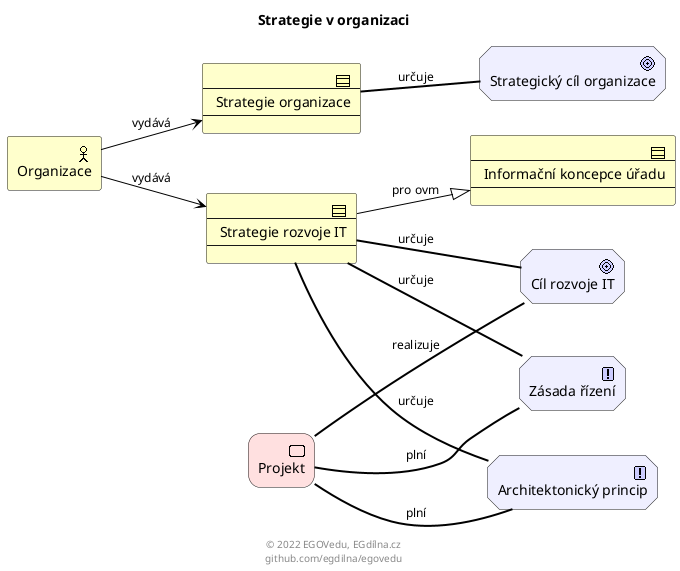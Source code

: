 @startuml
title Strategie v organizaci
footer 
© 2022 EGOVedu, EGdílna.cz
github.com/egdilna/egovedu
end footer
!include <archimate/archimate>
left to right direction
Business_Actor(metamodelorganizace, "Organizace") 
Business_Contract(metamodelbyzstrategie, "Strategie organizace") 
Business_Contract(metamodelitstrategie, "Strategie rozvoje IT") 
Business_Contract(metamodelikovs, "Informační koncepce úřadu") 
Motivation_Goal(metamodelbyzstratcil, "Strategický cíl organizace") 
Motivation_Goal(metamodelitcil, "Cíl rozvoje IT") 
Motivation_Principle(metamodelprincip, "Architektonický princip") 
Motivation_Principle(metamodelzasada, "Zásada řízení") 
Implementation_WorkPackage(metamodelprojekt, "Projekt") 
Rel_Serving(metamodelorganizace, metamodelbyzstrategie, vydává)
Rel_Serving(metamodelorganizace, metamodelitstrategie, vydává)
Rel_Specialization(metamodelitstrategie, metamodelikovs, "pro ovm")
Rel_Association(metamodelbyzstrategie, metamodelbyzstratcil, určuje)
Rel_Association(metamodelitstrategie, metamodelitcil, určuje)
Rel_Association(metamodelitstrategie, metamodelprincip, určuje)
Rel_Association(metamodelitstrategie, metamodelzasada, určuje)
Rel_Association(metamodelprojekt, metamodelitcil, realizuje)
Rel_Association(metamodelprojekt, metamodelprincip, plní)
Rel_Association(metamodelprojekt, metamodelzasada, plní)
@enduml
